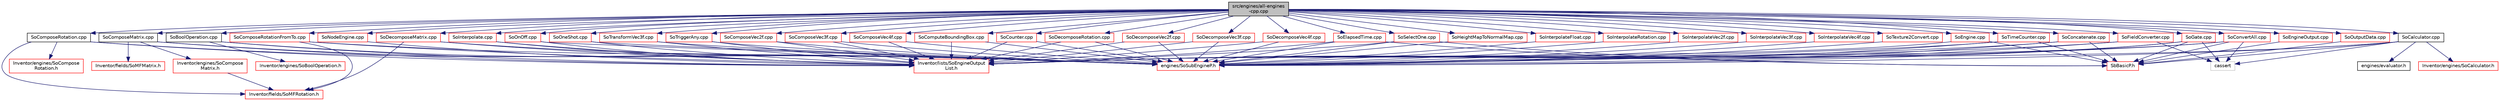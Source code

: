 digraph "src/engines/all-engines-cpp.cpp"
{
 // LATEX_PDF_SIZE
  edge [fontname="Helvetica",fontsize="10",labelfontname="Helvetica",labelfontsize="10"];
  node [fontname="Helvetica",fontsize="10",shape=record];
  Node1 [label="src/engines/all-engines\l-cpp.cpp",height=0.2,width=0.4,color="black", fillcolor="grey75", style="filled", fontcolor="black",tooltip=" "];
  Node1 -> Node2 [color="midnightblue",fontsize="10",style="solid",fontname="Helvetica"];
  Node2 [label="SoBoolOperation.cpp",height=0.2,width=0.4,color="black", fillcolor="white", style="filled",URL="$SoBoolOperation_8cpp.html",tooltip=" "];
  Node2 -> Node3 [color="midnightblue",fontsize="10",style="solid",fontname="Helvetica"];
  Node3 [label="Inventor/engines/SoBoolOperation.h",height=0.2,width=0.4,color="red", fillcolor="white", style="filled",URL="$SoBoolOperation_8h.html",tooltip=" "];
  Node2 -> Node47 [color="midnightblue",fontsize="10",style="solid",fontname="Helvetica"];
  Node47 [label="Inventor/lists/SoEngineOutput\lList.h",height=0.2,width=0.4,color="red", fillcolor="white", style="filled",URL="$SoEngineOutputList_8h.html",tooltip=" "];
  Node2 -> Node48 [color="midnightblue",fontsize="10",style="solid",fontname="Helvetica"];
  Node48 [label="engines/SoSubEngineP.h",height=0.2,width=0.4,color="red", fillcolor="white", style="filled",URL="$SoSubEngineP_8h.html",tooltip=" "];
  Node1 -> Node51 [color="midnightblue",fontsize="10",style="solid",fontname="Helvetica"];
  Node51 [label="SoCalculator.cpp",height=0.2,width=0.4,color="black", fillcolor="white", style="filled",URL="$SoCalculator_8cpp.html",tooltip=" "];
  Node51 -> Node52 [color="midnightblue",fontsize="10",style="solid",fontname="Helvetica"];
  Node52 [label="Inventor/engines/SoCalculator.h",height=0.2,width=0.4,color="red", fillcolor="white", style="filled",URL="$SoCalculator_8h.html",tooltip=" "];
  Node51 -> Node61 [color="midnightblue",fontsize="10",style="solid",fontname="Helvetica"];
  Node61 [label="SbBasicP.h",height=0.2,width=0.4,color="red", fillcolor="white", style="filled",URL="$SbBasicP_8h.html",tooltip=" "];
  Node51 -> Node5 [color="midnightblue",fontsize="10",style="solid",fontname="Helvetica"];
  Node5 [label="cassert",height=0.2,width=0.4,color="grey75", fillcolor="white", style="filled",tooltip=" "];
  Node51 -> Node47 [color="midnightblue",fontsize="10",style="solid",fontname="Helvetica"];
  Node51 -> Node64 [color="midnightblue",fontsize="10",style="solid",fontname="Helvetica"];
  Node64 [label="engines/evaluator.h",height=0.2,width=0.4,color="black", fillcolor="white", style="filled",URL="$evaluator_8h.html",tooltip=" "];
  Node51 -> Node48 [color="midnightblue",fontsize="10",style="solid",fontname="Helvetica"];
  Node1 -> Node65 [color="midnightblue",fontsize="10",style="solid",fontname="Helvetica"];
  Node65 [label="SoComposeMatrix.cpp",height=0.2,width=0.4,color="black", fillcolor="white", style="filled",URL="$SoComposeMatrix_8cpp.html",tooltip=" "];
  Node65 -> Node66 [color="midnightblue",fontsize="10",style="solid",fontname="Helvetica"];
  Node66 [label="Inventor/engines/SoCompose\lMatrix.h",height=0.2,width=0.4,color="red", fillcolor="white", style="filled",URL="$SoComposeMatrix_8h.html",tooltip=" "];
  Node66 -> Node67 [color="midnightblue",fontsize="10",style="solid",fontname="Helvetica"];
  Node67 [label="Inventor/fields/SoMFRotation.h",height=0.2,width=0.4,color="red", fillcolor="white", style="filled",URL="$SoMFRotation_8h.html",tooltip=" "];
  Node65 -> Node47 [color="midnightblue",fontsize="10",style="solid",fontname="Helvetica"];
  Node65 -> Node70 [color="midnightblue",fontsize="10",style="solid",fontname="Helvetica"];
  Node70 [label="Inventor/fields/SoMFMatrix.h",height=0.2,width=0.4,color="red", fillcolor="white", style="filled",URL="$SoMFMatrix_8h.html",tooltip=" "];
  Node65 -> Node48 [color="midnightblue",fontsize="10",style="solid",fontname="Helvetica"];
  Node1 -> Node72 [color="midnightblue",fontsize="10",style="solid",fontname="Helvetica"];
  Node72 [label="SoComposeRotation.cpp",height=0.2,width=0.4,color="black", fillcolor="white", style="filled",URL="$SoComposeRotation_8cpp.html",tooltip=" "];
  Node72 -> Node73 [color="midnightblue",fontsize="10",style="solid",fontname="Helvetica"];
  Node73 [label="Inventor/engines/SoCompose\lRotation.h",height=0.2,width=0.4,color="red", fillcolor="white", style="filled",URL="$SoComposeRotation_8h.html",tooltip=" "];
  Node72 -> Node47 [color="midnightblue",fontsize="10",style="solid",fontname="Helvetica"];
  Node72 -> Node67 [color="midnightblue",fontsize="10",style="solid",fontname="Helvetica"];
  Node72 -> Node48 [color="midnightblue",fontsize="10",style="solid",fontname="Helvetica"];
  Node1 -> Node74 [color="midnightblue",fontsize="10",style="solid",fontname="Helvetica"];
  Node74 [label="SoComposeRotationFromTo.cpp",height=0.2,width=0.4,color="red", fillcolor="white", style="filled",URL="$SoComposeRotationFromTo_8cpp.html",tooltip=" "];
  Node74 -> Node47 [color="midnightblue",fontsize="10",style="solid",fontname="Helvetica"];
  Node74 -> Node67 [color="midnightblue",fontsize="10",style="solid",fontname="Helvetica"];
  Node74 -> Node48 [color="midnightblue",fontsize="10",style="solid",fontname="Helvetica"];
  Node1 -> Node76 [color="midnightblue",fontsize="10",style="solid",fontname="Helvetica"];
  Node76 [label="SoComposeVec2f.cpp",height=0.2,width=0.4,color="red", fillcolor="white", style="filled",URL="$SoComposeVec2f_8cpp.html",tooltip=" "];
  Node76 -> Node47 [color="midnightblue",fontsize="10",style="solid",fontname="Helvetica"];
  Node76 -> Node48 [color="midnightblue",fontsize="10",style="solid",fontname="Helvetica"];
  Node1 -> Node80 [color="midnightblue",fontsize="10",style="solid",fontname="Helvetica"];
  Node80 [label="SoComposeVec3f.cpp",height=0.2,width=0.4,color="red", fillcolor="white", style="filled",URL="$SoComposeVec3f_8cpp.html",tooltip=" "];
  Node80 -> Node47 [color="midnightblue",fontsize="10",style="solid",fontname="Helvetica"];
  Node80 -> Node48 [color="midnightblue",fontsize="10",style="solid",fontname="Helvetica"];
  Node1 -> Node82 [color="midnightblue",fontsize="10",style="solid",fontname="Helvetica"];
  Node82 [label="SoComposeVec4f.cpp",height=0.2,width=0.4,color="red", fillcolor="white", style="filled",URL="$SoComposeVec4f_8cpp.html",tooltip=" "];
  Node82 -> Node47 [color="midnightblue",fontsize="10",style="solid",fontname="Helvetica"];
  Node82 -> Node48 [color="midnightblue",fontsize="10",style="solid",fontname="Helvetica"];
  Node1 -> Node85 [color="midnightblue",fontsize="10",style="solid",fontname="Helvetica"];
  Node85 [label="SoComputeBoundingBox.cpp",height=0.2,width=0.4,color="red", fillcolor="white", style="filled",URL="$SoComputeBoundingBox_8cpp.html",tooltip=" "];
  Node85 -> Node47 [color="midnightblue",fontsize="10",style="solid",fontname="Helvetica"];
  Node85 -> Node48 [color="midnightblue",fontsize="10",style="solid",fontname="Helvetica"];
  Node1 -> Node113 [color="midnightblue",fontsize="10",style="solid",fontname="Helvetica"];
  Node113 [label="SoConcatenate.cpp",height=0.2,width=0.4,color="red", fillcolor="white", style="filled",URL="$SoConcatenate_8cpp.html",tooltip=" "];
  Node113 -> Node61 [color="midnightblue",fontsize="10",style="solid",fontname="Helvetica"];
  Node113 -> Node47 [color="midnightblue",fontsize="10",style="solid",fontname="Helvetica"];
  Node113 -> Node48 [color="midnightblue",fontsize="10",style="solid",fontname="Helvetica"];
  Node1 -> Node216 [color="midnightblue",fontsize="10",style="solid",fontname="Helvetica"];
  Node216 [label="SoConvertAll.cpp",height=0.2,width=0.4,color="red", fillcolor="white", style="filled",URL="$SoConvertAll_8cpp.html",tooltip=" "];
  Node216 -> Node61 [color="midnightblue",fontsize="10",style="solid",fontname="Helvetica"];
  Node216 -> Node5 [color="midnightblue",fontsize="10",style="solid",fontname="Helvetica"];
  Node216 -> Node47 [color="midnightblue",fontsize="10",style="solid",fontname="Helvetica"];
  Node216 -> Node48 [color="midnightblue",fontsize="10",style="solid",fontname="Helvetica"];
  Node1 -> Node223 [color="midnightblue",fontsize="10",style="solid",fontname="Helvetica"];
  Node223 [label="SoCounter.cpp",height=0.2,width=0.4,color="red", fillcolor="white", style="filled",URL="$SoCounter_8cpp.html",tooltip=" "];
  Node223 -> Node47 [color="midnightblue",fontsize="10",style="solid",fontname="Helvetica"];
  Node223 -> Node48 [color="midnightblue",fontsize="10",style="solid",fontname="Helvetica"];
  Node1 -> Node225 [color="midnightblue",fontsize="10",style="solid",fontname="Helvetica"];
  Node225 [label="SoDecomposeMatrix.cpp",height=0.2,width=0.4,color="red", fillcolor="white", style="filled",URL="$SoDecomposeMatrix_8cpp.html",tooltip=" "];
  Node225 -> Node47 [color="midnightblue",fontsize="10",style="solid",fontname="Helvetica"];
  Node225 -> Node67 [color="midnightblue",fontsize="10",style="solid",fontname="Helvetica"];
  Node225 -> Node48 [color="midnightblue",fontsize="10",style="solid",fontname="Helvetica"];
  Node1 -> Node227 [color="midnightblue",fontsize="10",style="solid",fontname="Helvetica"];
  Node227 [label="SoDecomposeRotation.cpp",height=0.2,width=0.4,color="red", fillcolor="white", style="filled",URL="$SoDecomposeRotation_8cpp.html",tooltip=" "];
  Node227 -> Node47 [color="midnightblue",fontsize="10",style="solid",fontname="Helvetica"];
  Node227 -> Node48 [color="midnightblue",fontsize="10",style="solid",fontname="Helvetica"];
  Node1 -> Node229 [color="midnightblue",fontsize="10",style="solid",fontname="Helvetica"];
  Node229 [label="SoDecomposeVec2f.cpp",height=0.2,width=0.4,color="red", fillcolor="white", style="filled",URL="$SoDecomposeVec2f_8cpp.html",tooltip=" "];
  Node229 -> Node47 [color="midnightblue",fontsize="10",style="solid",fontname="Helvetica"];
  Node229 -> Node48 [color="midnightblue",fontsize="10",style="solid",fontname="Helvetica"];
  Node1 -> Node231 [color="midnightblue",fontsize="10",style="solid",fontname="Helvetica"];
  Node231 [label="SoDecomposeVec3f.cpp",height=0.2,width=0.4,color="red", fillcolor="white", style="filled",URL="$SoDecomposeVec3f_8cpp.html",tooltip=" "];
  Node231 -> Node47 [color="midnightblue",fontsize="10",style="solid",fontname="Helvetica"];
  Node231 -> Node48 [color="midnightblue",fontsize="10",style="solid",fontname="Helvetica"];
  Node1 -> Node233 [color="midnightblue",fontsize="10",style="solid",fontname="Helvetica"];
  Node233 [label="SoDecomposeVec4f.cpp",height=0.2,width=0.4,color="red", fillcolor="white", style="filled",URL="$SoDecomposeVec4f_8cpp.html",tooltip=" "];
  Node233 -> Node47 [color="midnightblue",fontsize="10",style="solid",fontname="Helvetica"];
  Node233 -> Node48 [color="midnightblue",fontsize="10",style="solid",fontname="Helvetica"];
  Node1 -> Node235 [color="midnightblue",fontsize="10",style="solid",fontname="Helvetica"];
  Node235 [label="SoElapsedTime.cpp",height=0.2,width=0.4,color="red", fillcolor="white", style="filled",URL="$SoElapsedTime_8cpp.html",tooltip=" "];
  Node235 -> Node61 [color="midnightblue",fontsize="10",style="solid",fontname="Helvetica"];
  Node235 -> Node47 [color="midnightblue",fontsize="10",style="solid",fontname="Helvetica"];
  Node235 -> Node48 [color="midnightblue",fontsize="10",style="solid",fontname="Helvetica"];
  Node1 -> Node237 [color="midnightblue",fontsize="10",style="solid",fontname="Helvetica"];
  Node237 [label="SoEngine.cpp",height=0.2,width=0.4,color="red", fillcolor="white", style="filled",URL="$SoEngine_8cpp.html",tooltip=" "];
  Node237 -> Node61 [color="midnightblue",fontsize="10",style="solid",fontname="Helvetica"];
  Node237 -> Node47 [color="midnightblue",fontsize="10",style="solid",fontname="Helvetica"];
  Node1 -> Node256 [color="midnightblue",fontsize="10",style="solid",fontname="Helvetica"];
  Node256 [label="SoEngineOutput.cpp",height=0.2,width=0.4,color="red", fillcolor="white", style="filled",URL="$SoEngineOutput_8cpp.html",tooltip=" "];
  Node256 -> Node61 [color="midnightblue",fontsize="10",style="solid",fontname="Helvetica"];
  Node1 -> Node259 [color="midnightblue",fontsize="10",style="solid",fontname="Helvetica"];
  Node259 [label="SoFieldConverter.cpp",height=0.2,width=0.4,color="red", fillcolor="white", style="filled",URL="$SoFieldConverter_8cpp.html",tooltip=" "];
  Node259 -> Node5 [color="midnightblue",fontsize="10",style="solid",fontname="Helvetica"];
  Node259 -> Node47 [color="midnightblue",fontsize="10",style="solid",fontname="Helvetica"];
  Node259 -> Node48 [color="midnightblue",fontsize="10",style="solid",fontname="Helvetica"];
  Node1 -> Node260 [color="midnightblue",fontsize="10",style="solid",fontname="Helvetica"];
  Node260 [label="SoGate.cpp",height=0.2,width=0.4,color="red", fillcolor="white", style="filled",URL="$SoGate_8cpp.html",tooltip=" "];
  Node260 -> Node61 [color="midnightblue",fontsize="10",style="solid",fontname="Helvetica"];
  Node260 -> Node5 [color="midnightblue",fontsize="10",style="solid",fontname="Helvetica"];
  Node260 -> Node47 [color="midnightblue",fontsize="10",style="solid",fontname="Helvetica"];
  Node260 -> Node48 [color="midnightblue",fontsize="10",style="solid",fontname="Helvetica"];
  Node1 -> Node262 [color="midnightblue",fontsize="10",style="solid",fontname="Helvetica"];
  Node262 [label="SoInterpolate.cpp",height=0.2,width=0.4,color="red", fillcolor="white", style="filled",URL="$SoInterpolate_8cpp.html",tooltip=" "];
  Node262 -> Node47 [color="midnightblue",fontsize="10",style="solid",fontname="Helvetica"];
  Node262 -> Node48 [color="midnightblue",fontsize="10",style="solid",fontname="Helvetica"];
  Node1 -> Node263 [color="midnightblue",fontsize="10",style="solid",fontname="Helvetica"];
  Node263 [label="SoInterpolateFloat.cpp",height=0.2,width=0.4,color="red", fillcolor="white", style="filled",URL="$SoInterpolateFloat_8cpp.html",tooltip=" "];
  Node263 -> Node48 [color="midnightblue",fontsize="10",style="solid",fontname="Helvetica"];
  Node1 -> Node264 [color="midnightblue",fontsize="10",style="solid",fontname="Helvetica"];
  Node264 [label="SoInterpolateRotation.cpp",height=0.2,width=0.4,color="red", fillcolor="white", style="filled",URL="$SoInterpolateRotation_8cpp.html",tooltip=" "];
  Node264 -> Node48 [color="midnightblue",fontsize="10",style="solid",fontname="Helvetica"];
  Node1 -> Node265 [color="midnightblue",fontsize="10",style="solid",fontname="Helvetica"];
  Node265 [label="SoInterpolateVec2f.cpp",height=0.2,width=0.4,color="red", fillcolor="white", style="filled",URL="$SoInterpolateVec2f_8cpp.html",tooltip=" "];
  Node265 -> Node48 [color="midnightblue",fontsize="10",style="solid",fontname="Helvetica"];
  Node1 -> Node266 [color="midnightblue",fontsize="10",style="solid",fontname="Helvetica"];
  Node266 [label="SoInterpolateVec3f.cpp",height=0.2,width=0.4,color="red", fillcolor="white", style="filled",URL="$SoInterpolateVec3f_8cpp.html",tooltip=" "];
  Node266 -> Node48 [color="midnightblue",fontsize="10",style="solid",fontname="Helvetica"];
  Node1 -> Node267 [color="midnightblue",fontsize="10",style="solid",fontname="Helvetica"];
  Node267 [label="SoInterpolateVec4f.cpp",height=0.2,width=0.4,color="red", fillcolor="white", style="filled",URL="$SoInterpolateVec4f_8cpp.html",tooltip=" "];
  Node267 -> Node48 [color="midnightblue",fontsize="10",style="solid",fontname="Helvetica"];
  Node1 -> Node268 [color="midnightblue",fontsize="10",style="solid",fontname="Helvetica"];
  Node268 [label="SoOnOff.cpp",height=0.2,width=0.4,color="red", fillcolor="white", style="filled",URL="$SoOnOff_8cpp.html",tooltip=" "];
  Node268 -> Node47 [color="midnightblue",fontsize="10",style="solid",fontname="Helvetica"];
  Node268 -> Node48 [color="midnightblue",fontsize="10",style="solid",fontname="Helvetica"];
  Node1 -> Node269 [color="midnightblue",fontsize="10",style="solid",fontname="Helvetica"];
  Node269 [label="SoOneShot.cpp",height=0.2,width=0.4,color="red", fillcolor="white", style="filled",URL="$SoOneShot_8cpp.html",tooltip=" "];
  Node269 -> Node47 [color="midnightblue",fontsize="10",style="solid",fontname="Helvetica"];
  Node269 -> Node48 [color="midnightblue",fontsize="10",style="solid",fontname="Helvetica"];
  Node1 -> Node270 [color="midnightblue",fontsize="10",style="solid",fontname="Helvetica"];
  Node270 [label="SoOutputData.cpp",height=0.2,width=0.4,color="red", fillcolor="white", style="filled",URL="$SoOutputData_8cpp.html",tooltip=" "];
  Node270 -> Node61 [color="midnightblue",fontsize="10",style="solid",fontname="Helvetica"];
  Node1 -> Node272 [color="midnightblue",fontsize="10",style="solid",fontname="Helvetica"];
  Node272 [label="SoSelectOne.cpp",height=0.2,width=0.4,color="red", fillcolor="white", style="filled",URL="$SoSelectOne_8cpp.html",tooltip=" "];
  Node272 -> Node47 [color="midnightblue",fontsize="10",style="solid",fontname="Helvetica"];
  Node272 -> Node48 [color="midnightblue",fontsize="10",style="solid",fontname="Helvetica"];
  Node272 -> Node61 [color="midnightblue",fontsize="10",style="solid",fontname="Helvetica"];
  Node1 -> Node273 [color="midnightblue",fontsize="10",style="solid",fontname="Helvetica"];
  Node273 [label="SoTimeCounter.cpp",height=0.2,width=0.4,color="red", fillcolor="white", style="filled",URL="$SoTimeCounter_8cpp.html",tooltip=" "];
  Node273 -> Node61 [color="midnightblue",fontsize="10",style="solid",fontname="Helvetica"];
  Node273 -> Node48 [color="midnightblue",fontsize="10",style="solid",fontname="Helvetica"];
  Node273 -> Node47 [color="midnightblue",fontsize="10",style="solid",fontname="Helvetica"];
  Node1 -> Node274 [color="midnightblue",fontsize="10",style="solid",fontname="Helvetica"];
  Node274 [label="SoTransformVec3f.cpp",height=0.2,width=0.4,color="red", fillcolor="white", style="filled",URL="$SoTransformVec3f_8cpp.html",tooltip=" "];
  Node274 -> Node47 [color="midnightblue",fontsize="10",style="solid",fontname="Helvetica"];
  Node274 -> Node48 [color="midnightblue",fontsize="10",style="solid",fontname="Helvetica"];
  Node1 -> Node275 [color="midnightblue",fontsize="10",style="solid",fontname="Helvetica"];
  Node275 [label="SoTriggerAny.cpp",height=0.2,width=0.4,color="red", fillcolor="white", style="filled",URL="$SoTriggerAny_8cpp.html",tooltip=" "];
  Node275 -> Node47 [color="midnightblue",fontsize="10",style="solid",fontname="Helvetica"];
  Node275 -> Node48 [color="midnightblue",fontsize="10",style="solid",fontname="Helvetica"];
  Node1 -> Node276 [color="midnightblue",fontsize="10",style="solid",fontname="Helvetica"];
  Node276 [label="SoNodeEngine.cpp",height=0.2,width=0.4,color="red", fillcolor="white", style="filled",URL="$SoNodeEngine_8cpp.html",tooltip=" "];
  Node276 -> Node47 [color="midnightblue",fontsize="10",style="solid",fontname="Helvetica"];
  Node1 -> Node277 [color="midnightblue",fontsize="10",style="solid",fontname="Helvetica"];
  Node277 [label="SoTexture2Convert.cpp",height=0.2,width=0.4,color="red", fillcolor="white", style="filled",URL="$SoTexture2Convert_8cpp.html",tooltip=" "];
  Node277 -> Node48 [color="midnightblue",fontsize="10",style="solid",fontname="Helvetica"];
  Node1 -> Node278 [color="midnightblue",fontsize="10",style="solid",fontname="Helvetica"];
  Node278 [label="SoHeightMapToNormalMap.cpp",height=0.2,width=0.4,color="red", fillcolor="white", style="filled",URL="$SoHeightMapToNormalMap_8cpp.html",tooltip=" "];
  Node278 -> Node48 [color="midnightblue",fontsize="10",style="solid",fontname="Helvetica"];
}
